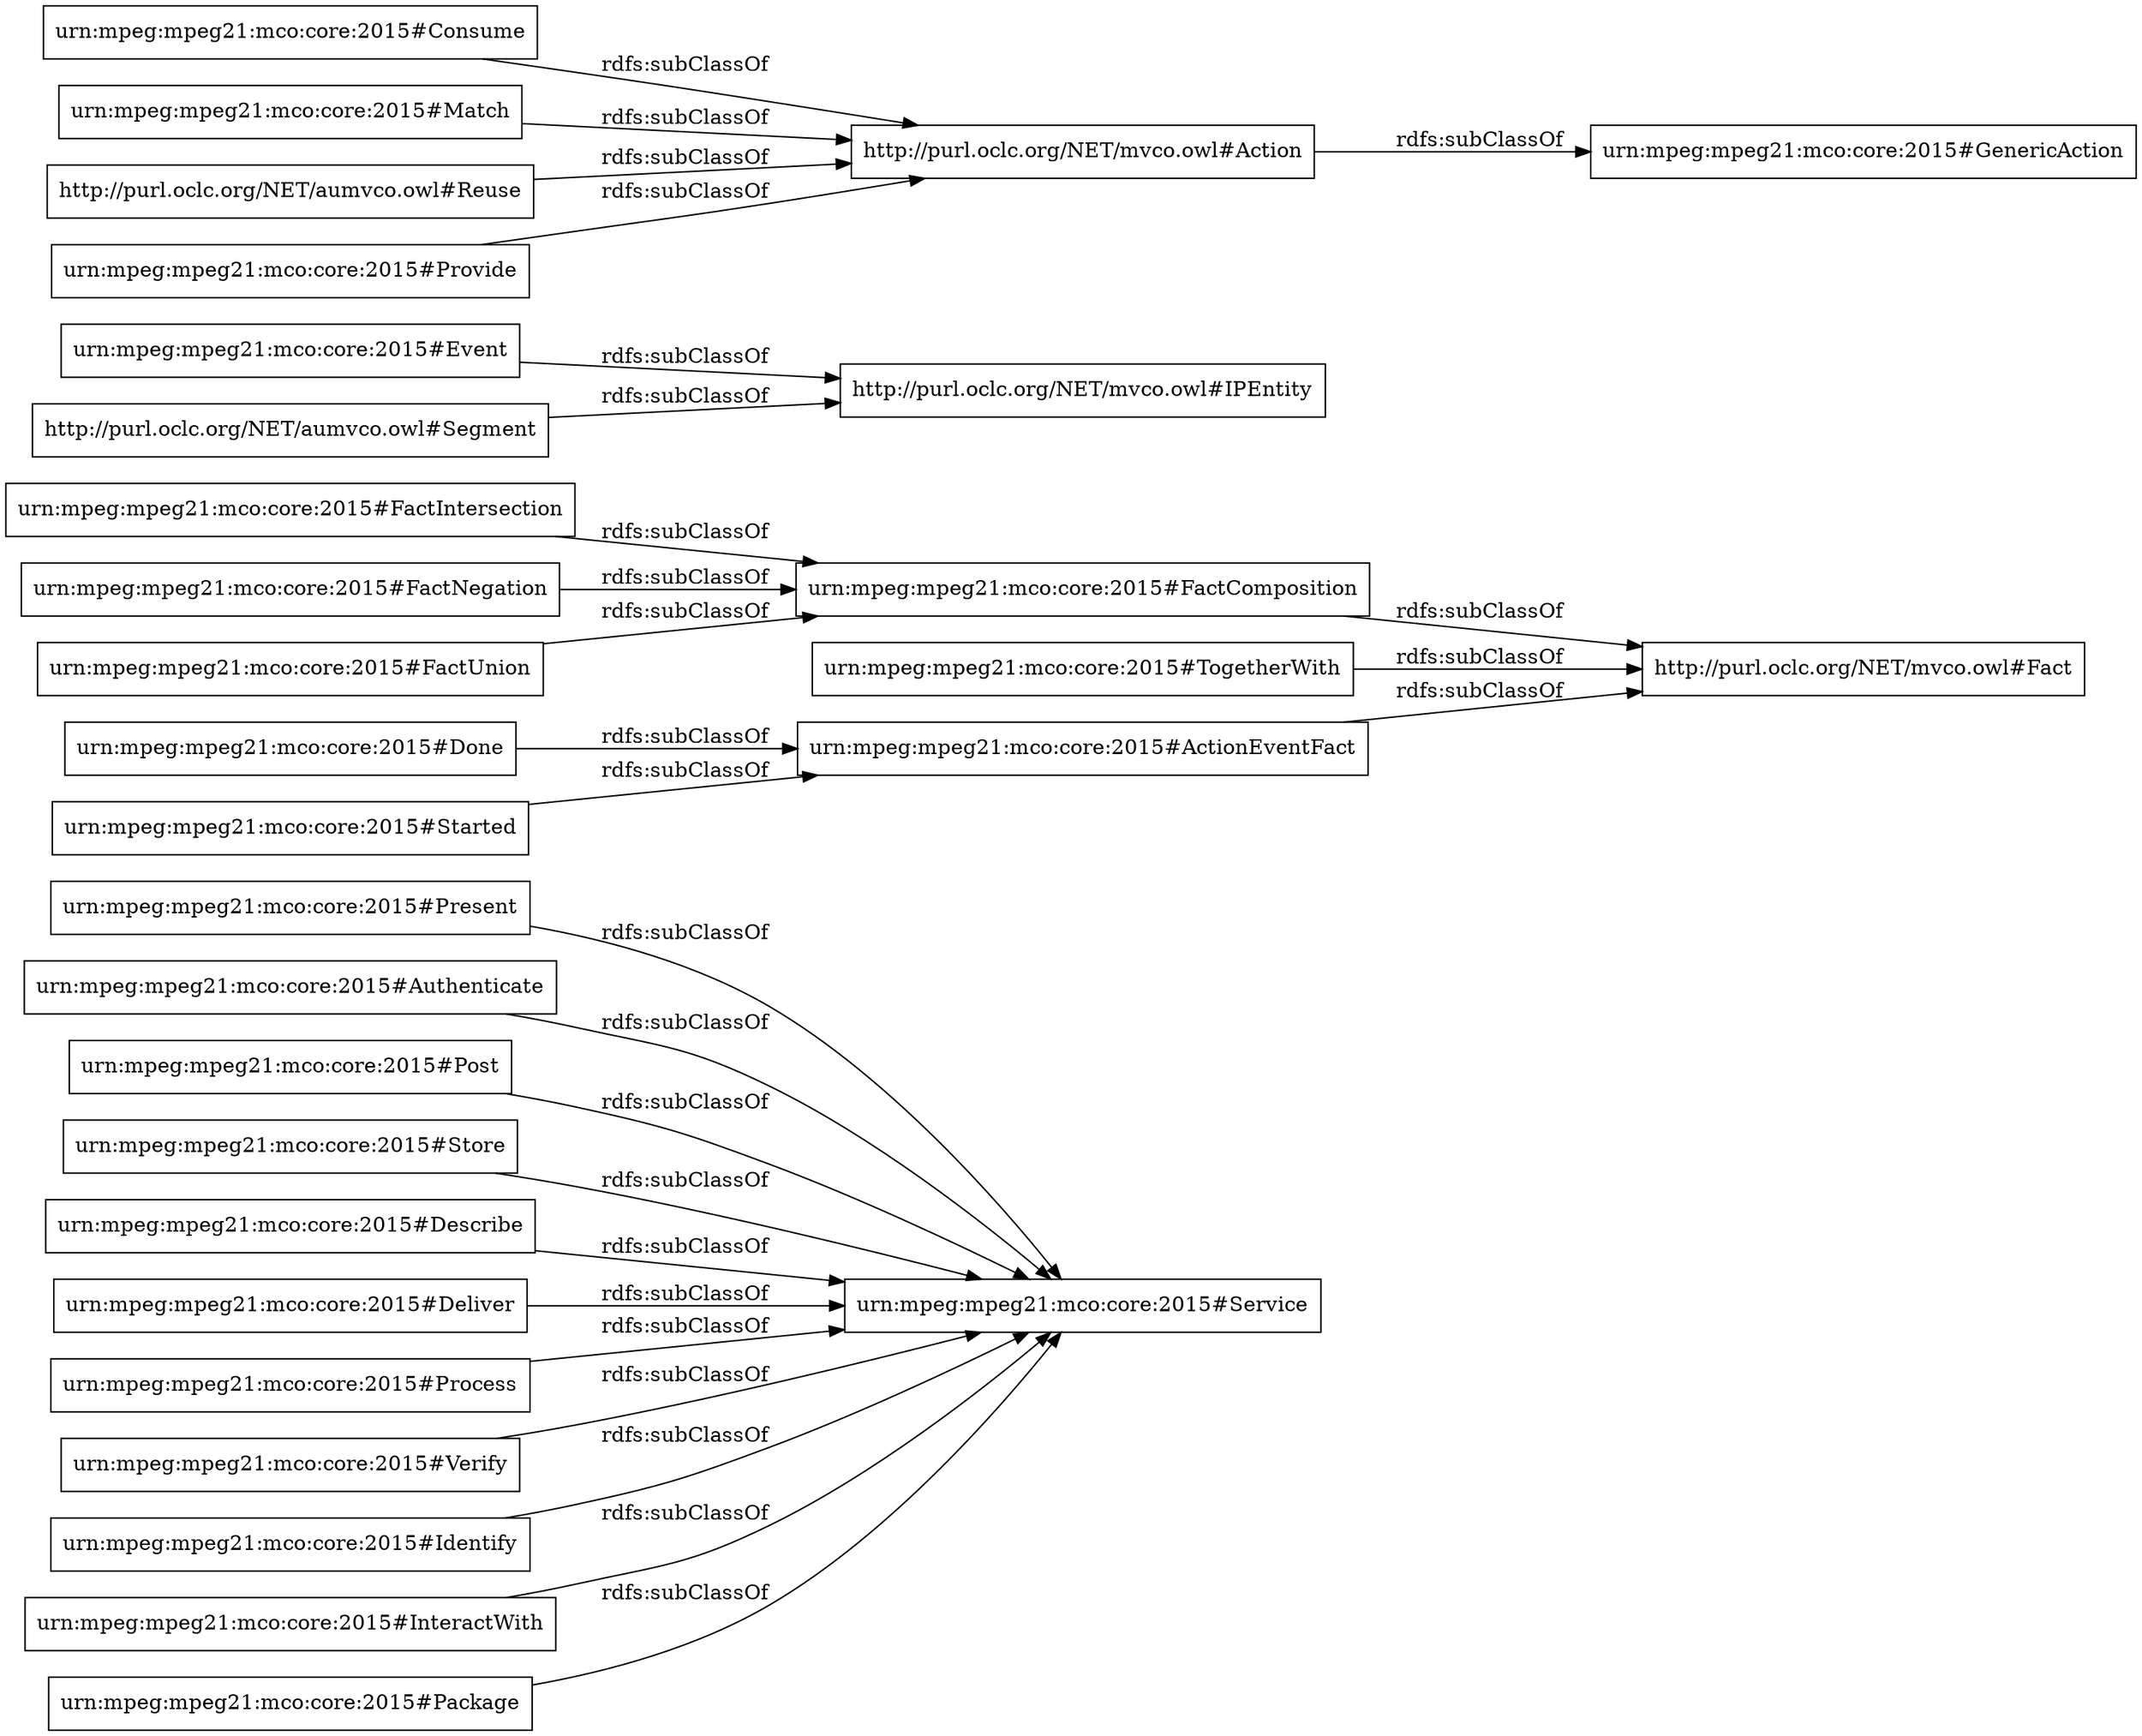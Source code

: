 digraph ar2dtool_diagram { 
rankdir=LR;
size="1000"
node [shape = rectangle, color="black"]; "urn:mpeg:mpeg21:mco:core:2015#Present" "urn:mpeg:mpeg21:mco:core:2015#ActionEventFact" "urn:mpeg:mpeg21:mco:core:2015#Event" "urn:mpeg:mpeg21:mco:core:2015#Authenticate" "urn:mpeg:mpeg21:mco:core:2015#Post" "urn:mpeg:mpeg21:mco:core:2015#Store" "urn:mpeg:mpeg21:mco:core:2015#Consume" "urn:mpeg:mpeg21:mco:core:2015#Describe" "urn:mpeg:mpeg21:mco:core:2015#FactIntersection" "http://purl.oclc.org/NET/mvco.owl#Fact" "urn:mpeg:mpeg21:mco:core:2015#Deliver" "http://purl.oclc.org/NET/aumvco.owl#Segment" "urn:mpeg:mpeg21:mco:core:2015#FactNegation" "urn:mpeg:mpeg21:mco:core:2015#Process" "urn:mpeg:mpeg21:mco:core:2015#FactComposition" "urn:mpeg:mpeg21:mco:core:2015#TogetherWith" "urn:mpeg:mpeg21:mco:core:2015#Match" "urn:mpeg:mpeg21:mco:core:2015#Service" "http://purl.oclc.org/NET/mvco.owl#Action" "urn:mpeg:mpeg21:mco:core:2015#FactUnion" "http://purl.oclc.org/NET/aumvco.owl#Reuse" "urn:mpeg:mpeg21:mco:core:2015#Verify" "urn:mpeg:mpeg21:mco:core:2015#Done" "urn:mpeg:mpeg21:mco:core:2015#Provide" "urn:mpeg:mpeg21:mco:core:2015#GenericAction" "urn:mpeg:mpeg21:mco:core:2015#Identify" "urn:mpeg:mpeg21:mco:core:2015#InteractWith" "http://purl.oclc.org/NET/mvco.owl#IPEntity" "urn:mpeg:mpeg21:mco:core:2015#Started" "urn:mpeg:mpeg21:mco:core:2015#Package" ; /*classes style*/
	"urn:mpeg:mpeg21:mco:core:2015#Match" -> "http://purl.oclc.org/NET/mvco.owl#Action" [ label = "rdfs:subClassOf" ];
	"urn:mpeg:mpeg21:mco:core:2015#Describe" -> "urn:mpeg:mpeg21:mco:core:2015#Service" [ label = "rdfs:subClassOf" ];
	"urn:mpeg:mpeg21:mco:core:2015#FactIntersection" -> "urn:mpeg:mpeg21:mco:core:2015#FactComposition" [ label = "rdfs:subClassOf" ];
	"urn:mpeg:mpeg21:mco:core:2015#Package" -> "urn:mpeg:mpeg21:mco:core:2015#Service" [ label = "rdfs:subClassOf" ];
	"urn:mpeg:mpeg21:mco:core:2015#Done" -> "urn:mpeg:mpeg21:mco:core:2015#ActionEventFact" [ label = "rdfs:subClassOf" ];
	"urn:mpeg:mpeg21:mco:core:2015#Deliver" -> "urn:mpeg:mpeg21:mco:core:2015#Service" [ label = "rdfs:subClassOf" ];
	"urn:mpeg:mpeg21:mco:core:2015#Verify" -> "urn:mpeg:mpeg21:mco:core:2015#Service" [ label = "rdfs:subClassOf" ];
	"urn:mpeg:mpeg21:mco:core:2015#Authenticate" -> "urn:mpeg:mpeg21:mco:core:2015#Service" [ label = "rdfs:subClassOf" ];
	"urn:mpeg:mpeg21:mco:core:2015#InteractWith" -> "urn:mpeg:mpeg21:mco:core:2015#Service" [ label = "rdfs:subClassOf" ];
	"urn:mpeg:mpeg21:mco:core:2015#Store" -> "urn:mpeg:mpeg21:mco:core:2015#Service" [ label = "rdfs:subClassOf" ];
	"urn:mpeg:mpeg21:mco:core:2015#Provide" -> "http://purl.oclc.org/NET/mvco.owl#Action" [ label = "rdfs:subClassOf" ];
	"http://purl.oclc.org/NET/aumvco.owl#Segment" -> "http://purl.oclc.org/NET/mvco.owl#IPEntity" [ label = "rdfs:subClassOf" ];
	"urn:mpeg:mpeg21:mco:core:2015#Process" -> "urn:mpeg:mpeg21:mco:core:2015#Service" [ label = "rdfs:subClassOf" ];
	"urn:mpeg:mpeg21:mco:core:2015#Started" -> "urn:mpeg:mpeg21:mco:core:2015#ActionEventFact" [ label = "rdfs:subClassOf" ];
	"urn:mpeg:mpeg21:mco:core:2015#Identify" -> "urn:mpeg:mpeg21:mco:core:2015#Service" [ label = "rdfs:subClassOf" ];
	"urn:mpeg:mpeg21:mco:core:2015#Post" -> "urn:mpeg:mpeg21:mco:core:2015#Service" [ label = "rdfs:subClassOf" ];
	"urn:mpeg:mpeg21:mco:core:2015#TogetherWith" -> "http://purl.oclc.org/NET/mvco.owl#Fact" [ label = "rdfs:subClassOf" ];
	"urn:mpeg:mpeg21:mco:core:2015#FactNegation" -> "urn:mpeg:mpeg21:mco:core:2015#FactComposition" [ label = "rdfs:subClassOf" ];
	"urn:mpeg:mpeg21:mco:core:2015#Event" -> "http://purl.oclc.org/NET/mvco.owl#IPEntity" [ label = "rdfs:subClassOf" ];
	"http://purl.oclc.org/NET/aumvco.owl#Reuse" -> "http://purl.oclc.org/NET/mvco.owl#Action" [ label = "rdfs:subClassOf" ];
	"urn:mpeg:mpeg21:mco:core:2015#FactUnion" -> "urn:mpeg:mpeg21:mco:core:2015#FactComposition" [ label = "rdfs:subClassOf" ];
	"urn:mpeg:mpeg21:mco:core:2015#Consume" -> "http://purl.oclc.org/NET/mvco.owl#Action" [ label = "rdfs:subClassOf" ];
	"urn:mpeg:mpeg21:mco:core:2015#FactComposition" -> "http://purl.oclc.org/NET/mvco.owl#Fact" [ label = "rdfs:subClassOf" ];
	"http://purl.oclc.org/NET/mvco.owl#Action" -> "urn:mpeg:mpeg21:mco:core:2015#GenericAction" [ label = "rdfs:subClassOf" ];
	"urn:mpeg:mpeg21:mco:core:2015#Present" -> "urn:mpeg:mpeg21:mco:core:2015#Service" [ label = "rdfs:subClassOf" ];
	"urn:mpeg:mpeg21:mco:core:2015#ActionEventFact" -> "http://purl.oclc.org/NET/mvco.owl#Fact" [ label = "rdfs:subClassOf" ];

}
